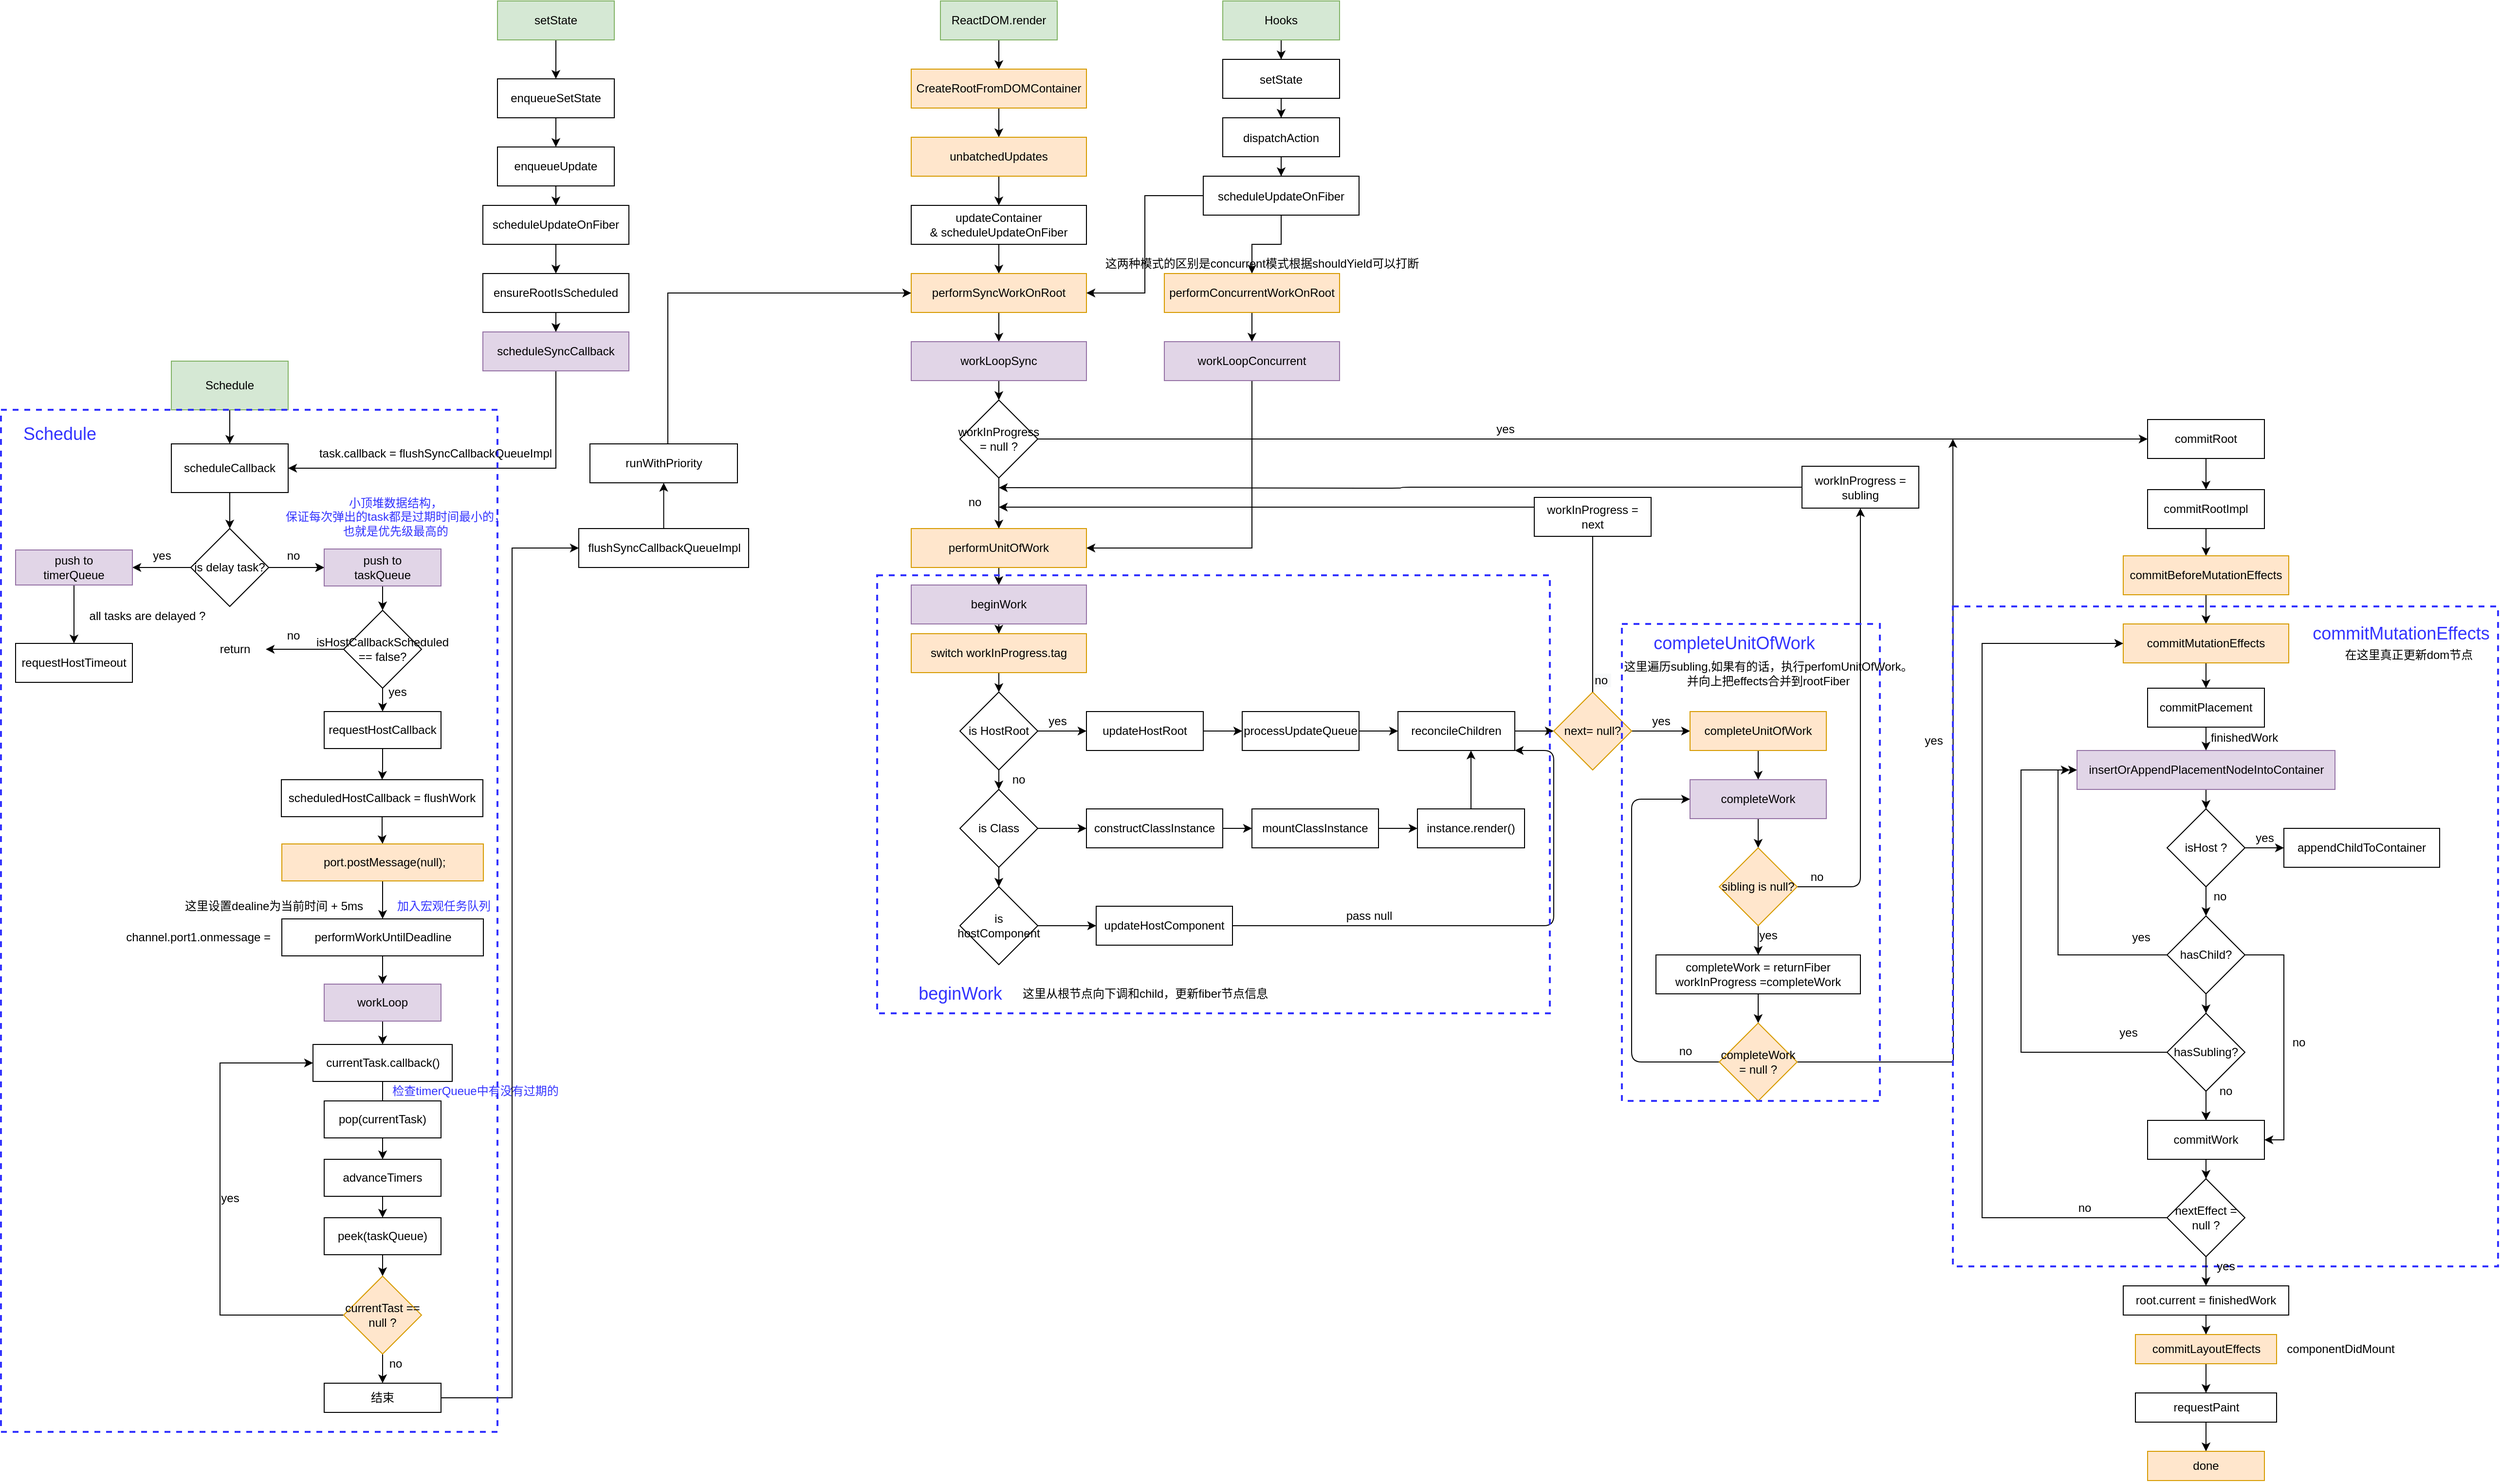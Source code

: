 <mxfile version="14.6.13" type="device"><diagram id="C5RBs43oDa-KdzZeNtuy" name="Page-1"><mxGraphModel dx="2249" dy="862" grid="1" gridSize="10" guides="1" tooltips="1" connect="1" arrows="1" fold="1" page="1" pageScale="1" pageWidth="827" pageHeight="1169" math="0" shadow="0"><root><mxCell id="WIyWlLk6GJQsqaUBKTNV-0"/><mxCell id="WIyWlLk6GJQsqaUBKTNV-1" parent="WIyWlLk6GJQsqaUBKTNV-0"/><mxCell id="-O8YeCu7LyFknDuXm0iZ-12" style="edgeStyle=orthogonalEdgeStyle;rounded=0;orthogonalLoop=1;jettySize=auto;html=1;entryX=0.5;entryY=0;entryDx=0;entryDy=0;" edge="1" parent="WIyWlLk6GJQsqaUBKTNV-1" source="WIyWlLk6GJQsqaUBKTNV-3" target="Iv-orI7WMRT89RlhJ7QJ-4"><mxGeometry relative="1" as="geometry"/></mxCell><mxCell id="WIyWlLk6GJQsqaUBKTNV-3" value="ReactDOM.render" style="whiteSpace=wrap;html=1;fontSize=12;glass=0;strokeWidth=1;shadow=0;fillColor=#d5e8d4;strokeColor=#82b366;" parent="WIyWlLk6GJQsqaUBKTNV-1" vertex="1"><mxGeometry x="160" y="80" width="120" height="40" as="geometry"/></mxCell><mxCell id="Iv-orI7WMRT89RlhJ7QJ-10" value="" style="edgeStyle=orthogonalEdgeStyle;orthogonalLoop=1;jettySize=auto;html=1;" parent="WIyWlLk6GJQsqaUBKTNV-1" source="Iv-orI7WMRT89RlhJ7QJ-4" target="Iv-orI7WMRT89RlhJ7QJ-9" edge="1"><mxGeometry relative="1" as="geometry"/></mxCell><mxCell id="Iv-orI7WMRT89RlhJ7QJ-4" value="CreateRootFromDOMContainer" style="whiteSpace=wrap;html=1;fillColor=#ffe6cc;strokeColor=#d79b00;" parent="WIyWlLk6GJQsqaUBKTNV-1" vertex="1"><mxGeometry x="130" y="150" width="180" height="40" as="geometry"/></mxCell><mxCell id="Iv-orI7WMRT89RlhJ7QJ-12" value="" style="edgeStyle=orthogonalEdgeStyle;orthogonalLoop=1;jettySize=auto;html=1;" parent="WIyWlLk6GJQsqaUBKTNV-1" source="Iv-orI7WMRT89RlhJ7QJ-9" target="Iv-orI7WMRT89RlhJ7QJ-11" edge="1"><mxGeometry relative="1" as="geometry"/></mxCell><mxCell id="Iv-orI7WMRT89RlhJ7QJ-9" value="unbatchedUpdates" style="whiteSpace=wrap;html=1;fillColor=#ffe6cc;strokeColor=#d79b00;" parent="WIyWlLk6GJQsqaUBKTNV-1" vertex="1"><mxGeometry x="130" y="220" width="180" height="40" as="geometry"/></mxCell><mxCell id="Iv-orI7WMRT89RlhJ7QJ-15" value="" style="edgeStyle=orthogonalEdgeStyle;orthogonalLoop=1;jettySize=auto;html=1;" parent="WIyWlLk6GJQsqaUBKTNV-1" source="Iv-orI7WMRT89RlhJ7QJ-11" target="Iv-orI7WMRT89RlhJ7QJ-14" edge="1"><mxGeometry relative="1" as="geometry"/></mxCell><mxCell id="Iv-orI7WMRT89RlhJ7QJ-11" value="updateContainer &amp;amp;&amp;nbsp;scheduleUpdateOnFiber" style="whiteSpace=wrap;html=1;" parent="WIyWlLk6GJQsqaUBKTNV-1" vertex="1"><mxGeometry x="130" y="290" width="180" height="40" as="geometry"/></mxCell><mxCell id="Iv-orI7WMRT89RlhJ7QJ-17" value="" style="edgeStyle=orthogonalEdgeStyle;orthogonalLoop=1;jettySize=auto;html=1;" parent="WIyWlLk6GJQsqaUBKTNV-1" source="Iv-orI7WMRT89RlhJ7QJ-14" target="Iv-orI7WMRT89RlhJ7QJ-16" edge="1"><mxGeometry relative="1" as="geometry"/></mxCell><mxCell id="Iv-orI7WMRT89RlhJ7QJ-14" value="performSyncWorkOnRoot" style="whiteSpace=wrap;html=1;fillColor=#ffe6cc;strokeColor=#d79b00;" parent="WIyWlLk6GJQsqaUBKTNV-1" vertex="1"><mxGeometry x="130" y="360" width="180" height="40" as="geometry"/></mxCell><mxCell id="Iv-orI7WMRT89RlhJ7QJ-19" value="" style="edgeStyle=orthogonalEdgeStyle;orthogonalLoop=1;jettySize=auto;html=1;entryX=0.5;entryY=0;entryDx=0;entryDy=0;" parent="WIyWlLk6GJQsqaUBKTNV-1" source="Iv-orI7WMRT89RlhJ7QJ-16" target="Iv-orI7WMRT89RlhJ7QJ-71" edge="1"><mxGeometry relative="1" as="geometry"><mxPoint x="220" y="610" as="targetPoint"/></mxGeometry></mxCell><mxCell id="Iv-orI7WMRT89RlhJ7QJ-16" value="workLoopSync" style="whiteSpace=wrap;html=1;fillColor=#e1d5e7;strokeColor=#9673a6;" parent="WIyWlLk6GJQsqaUBKTNV-1" vertex="1"><mxGeometry x="130" y="430" width="180" height="40" as="geometry"/></mxCell><mxCell id="Iv-orI7WMRT89RlhJ7QJ-21" value="" style="edgeStyle=orthogonalEdgeStyle;orthogonalLoop=1;jettySize=auto;html=1;" parent="WIyWlLk6GJQsqaUBKTNV-1" source="Iv-orI7WMRT89RlhJ7QJ-18" target="Iv-orI7WMRT89RlhJ7QJ-20" edge="1"><mxGeometry relative="1" as="geometry"/></mxCell><mxCell id="Iv-orI7WMRT89RlhJ7QJ-18" value="performUnitOfWork" style="whiteSpace=wrap;html=1;fillColor=#ffe6cc;strokeColor=#d79b00;" parent="WIyWlLk6GJQsqaUBKTNV-1" vertex="1"><mxGeometry x="130" y="622" width="180" height="40" as="geometry"/></mxCell><mxCell id="Iv-orI7WMRT89RlhJ7QJ-23" value="" style="edgeStyle=orthogonalEdgeStyle;orthogonalLoop=1;jettySize=auto;html=1;" parent="WIyWlLk6GJQsqaUBKTNV-1" source="Iv-orI7WMRT89RlhJ7QJ-20" target="Iv-orI7WMRT89RlhJ7QJ-22" edge="1"><mxGeometry relative="1" as="geometry"/></mxCell><mxCell id="Iv-orI7WMRT89RlhJ7QJ-20" value="beginWork" style="whiteSpace=wrap;html=1;fillColor=#e1d5e7;strokeColor=#9673a6;" parent="WIyWlLk6GJQsqaUBKTNV-1" vertex="1"><mxGeometry x="130" y="680" width="180" height="40" as="geometry"/></mxCell><mxCell id="Iv-orI7WMRT89RlhJ7QJ-25" value="" style="edgeStyle=orthogonalEdgeStyle;orthogonalLoop=1;jettySize=auto;html=1;" parent="WIyWlLk6GJQsqaUBKTNV-1" source="Iv-orI7WMRT89RlhJ7QJ-22" target="Iv-orI7WMRT89RlhJ7QJ-24" edge="1"><mxGeometry relative="1" as="geometry"/></mxCell><mxCell id="Iv-orI7WMRT89RlhJ7QJ-22" value="switch workInProgress.tag" style="whiteSpace=wrap;html=1;fillColor=#ffe6cc;strokeColor=#d79b00;" parent="WIyWlLk6GJQsqaUBKTNV-1" vertex="1"><mxGeometry x="130" y="730" width="180" height="40" as="geometry"/></mxCell><mxCell id="Iv-orI7WMRT89RlhJ7QJ-27" value="" style="edgeStyle=orthogonalEdgeStyle;orthogonalLoop=1;jettySize=auto;html=1;" parent="WIyWlLk6GJQsqaUBKTNV-1" source="Iv-orI7WMRT89RlhJ7QJ-24" target="Iv-orI7WMRT89RlhJ7QJ-26" edge="1"><mxGeometry relative="1" as="geometry"/></mxCell><mxCell id="Iv-orI7WMRT89RlhJ7QJ-29" value="" style="edgeStyle=orthogonalEdgeStyle;orthogonalLoop=1;jettySize=auto;html=1;" parent="WIyWlLk6GJQsqaUBKTNV-1" source="Iv-orI7WMRT89RlhJ7QJ-24" target="Iv-orI7WMRT89RlhJ7QJ-28" edge="1"><mxGeometry relative="1" as="geometry"/></mxCell><mxCell id="Iv-orI7WMRT89RlhJ7QJ-24" value="is HostRoot" style="rhombus;whiteSpace=wrap;html=1;" parent="WIyWlLk6GJQsqaUBKTNV-1" vertex="1"><mxGeometry x="180" y="790" width="80" height="80" as="geometry"/></mxCell><mxCell id="Iv-orI7WMRT89RlhJ7QJ-35" value="" style="edgeStyle=orthogonalEdgeStyle;orthogonalLoop=1;jettySize=auto;html=1;" parent="WIyWlLk6GJQsqaUBKTNV-1" source="Iv-orI7WMRT89RlhJ7QJ-26" target="Iv-orI7WMRT89RlhJ7QJ-34" edge="1"><mxGeometry relative="1" as="geometry"/></mxCell><mxCell id="Iv-orI7WMRT89RlhJ7QJ-26" value="updateHostRoot" style="whiteSpace=wrap;html=1;" parent="WIyWlLk6GJQsqaUBKTNV-1" vertex="1"><mxGeometry x="310" y="810" width="120" height="40" as="geometry"/></mxCell><mxCell id="Iv-orI7WMRT89RlhJ7QJ-31" value="" style="edgeStyle=orthogonalEdgeStyle;orthogonalLoop=1;jettySize=auto;html=1;" parent="WIyWlLk6GJQsqaUBKTNV-1" source="Iv-orI7WMRT89RlhJ7QJ-28" target="Iv-orI7WMRT89RlhJ7QJ-30" edge="1"><mxGeometry relative="1" as="geometry"/></mxCell><mxCell id="Iv-orI7WMRT89RlhJ7QJ-47" value="" style="edgeStyle=orthogonalEdgeStyle;orthogonalLoop=1;jettySize=auto;html=1;" parent="WIyWlLk6GJQsqaUBKTNV-1" source="Iv-orI7WMRT89RlhJ7QJ-28" target="Iv-orI7WMRT89RlhJ7QJ-46" edge="1"><mxGeometry relative="1" as="geometry"/></mxCell><mxCell id="Iv-orI7WMRT89RlhJ7QJ-28" value="is Class" style="rhombus;whiteSpace=wrap;html=1;" parent="WIyWlLk6GJQsqaUBKTNV-1" vertex="1"><mxGeometry x="180" y="890" width="80" height="80" as="geometry"/></mxCell><mxCell id="Iv-orI7WMRT89RlhJ7QJ-57" value="" style="edgeStyle=orthogonalEdgeStyle;orthogonalLoop=1;jettySize=auto;html=1;" parent="WIyWlLk6GJQsqaUBKTNV-1" source="Iv-orI7WMRT89RlhJ7QJ-30" target="Iv-orI7WMRT89RlhJ7QJ-56" edge="1"><mxGeometry relative="1" as="geometry"/></mxCell><mxCell id="Iv-orI7WMRT89RlhJ7QJ-30" value="is hostComponent" style="rhombus;whiteSpace=wrap;html=1;" parent="WIyWlLk6GJQsqaUBKTNV-1" vertex="1"><mxGeometry x="180" y="990" width="80" height="80" as="geometry"/></mxCell><mxCell id="Iv-orI7WMRT89RlhJ7QJ-32" value="yes" style="text;html=1;align=center;verticalAlign=middle;resizable=0;points=[];autosize=1;strokeColor=none;" parent="WIyWlLk6GJQsqaUBKTNV-1" vertex="1"><mxGeometry x="265" y="810" width="30" height="20" as="geometry"/></mxCell><mxCell id="Iv-orI7WMRT89RlhJ7QJ-33" value="no" style="text;html=1;align=center;verticalAlign=middle;resizable=0;points=[];autosize=1;strokeColor=none;" parent="WIyWlLk6GJQsqaUBKTNV-1" vertex="1"><mxGeometry x="225" y="870" width="30" height="20" as="geometry"/></mxCell><mxCell id="Iv-orI7WMRT89RlhJ7QJ-37" value="" style="edgeStyle=orthogonalEdgeStyle;orthogonalLoop=1;jettySize=auto;html=1;" parent="WIyWlLk6GJQsqaUBKTNV-1" source="Iv-orI7WMRT89RlhJ7QJ-34" target="Iv-orI7WMRT89RlhJ7QJ-36" edge="1"><mxGeometry relative="1" as="geometry"/></mxCell><mxCell id="Iv-orI7WMRT89RlhJ7QJ-34" value="processUpdateQueue" style="whiteSpace=wrap;html=1;" parent="WIyWlLk6GJQsqaUBKTNV-1" vertex="1"><mxGeometry x="470" y="810" width="120" height="40" as="geometry"/></mxCell><mxCell id="Iv-orI7WMRT89RlhJ7QJ-39" value="" style="edgeStyle=orthogonalEdgeStyle;orthogonalLoop=1;jettySize=auto;html=1;" parent="WIyWlLk6GJQsqaUBKTNV-1" source="Iv-orI7WMRT89RlhJ7QJ-36" target="Iv-orI7WMRT89RlhJ7QJ-38" edge="1"><mxGeometry relative="1" as="geometry"/></mxCell><mxCell id="Iv-orI7WMRT89RlhJ7QJ-36" value="reconcileChildren" style="whiteSpace=wrap;html=1;" parent="WIyWlLk6GJQsqaUBKTNV-1" vertex="1"><mxGeometry x="630" y="810" width="120" height="40" as="geometry"/></mxCell><mxCell id="Iv-orI7WMRT89RlhJ7QJ-62" value="" style="edgeStyle=orthogonalEdgeStyle;orthogonalLoop=1;jettySize=auto;html=1;" parent="WIyWlLk6GJQsqaUBKTNV-1" source="Iv-orI7WMRT89RlhJ7QJ-38" target="Iv-orI7WMRT89RlhJ7QJ-61" edge="1"><mxGeometry relative="1" as="geometry"/></mxCell><mxCell id="Iv-orI7WMRT89RlhJ7QJ-38" value="next= null?" style="rhombus;whiteSpace=wrap;html=1;fillColor=#ffe6cc;strokeColor=#d79b00;" parent="WIyWlLk6GJQsqaUBKTNV-1" vertex="1"><mxGeometry x="790" y="790" width="80" height="80" as="geometry"/></mxCell><mxCell id="Iv-orI7WMRT89RlhJ7QJ-44" value="" style="endArrow=classic;html=1;exitX=0.5;exitY=0;exitDx=0;exitDy=0;entryX=0.5;entryY=1;entryDx=0;entryDy=0;" parent="WIyWlLk6GJQsqaUBKTNV-1" source="Iv-orI7WMRT89RlhJ7QJ-38" target="Iv-orI7WMRT89RlhJ7QJ-75" edge="1"><mxGeometry width="50" height="50" relative="1" as="geometry"><mxPoint x="840" y="790" as="sourcePoint"/><mxPoint x="340" y="540" as="targetPoint"/><Array as="points"><mxPoint x="830" y="610"/></Array></mxGeometry></mxCell><mxCell id="Iv-orI7WMRT89RlhJ7QJ-60" value="&lt;span style=&quot;font-size: 12px ; background-color: rgb(248 , 249 , 250)&quot;&gt;no&amp;nbsp;&lt;/span&gt;" style="edgeLabel;html=1;align=center;verticalAlign=middle;resizable=0;points=[];" parent="Iv-orI7WMRT89RlhJ7QJ-44" vertex="1" connectable="0"><mxGeometry x="-0.831" y="-5" relative="1" as="geometry"><mxPoint x="5" y="5" as="offset"/></mxGeometry></mxCell><mxCell id="Iv-orI7WMRT89RlhJ7QJ-51" value="" style="edgeStyle=orthogonalEdgeStyle;orthogonalLoop=1;jettySize=auto;html=1;" parent="WIyWlLk6GJQsqaUBKTNV-1" source="Iv-orI7WMRT89RlhJ7QJ-46" target="Iv-orI7WMRT89RlhJ7QJ-50" edge="1"><mxGeometry relative="1" as="geometry"/></mxCell><mxCell id="Iv-orI7WMRT89RlhJ7QJ-46" value="constructClassInstance" style="whiteSpace=wrap;html=1;" parent="WIyWlLk6GJQsqaUBKTNV-1" vertex="1"><mxGeometry x="310" y="910" width="140" height="40" as="geometry"/></mxCell><mxCell id="Iv-orI7WMRT89RlhJ7QJ-53" value="" style="edgeStyle=orthogonalEdgeStyle;orthogonalLoop=1;jettySize=auto;html=1;" parent="WIyWlLk6GJQsqaUBKTNV-1" source="Iv-orI7WMRT89RlhJ7QJ-50" target="Iv-orI7WMRT89RlhJ7QJ-52" edge="1"><mxGeometry relative="1" as="geometry"/></mxCell><mxCell id="Iv-orI7WMRT89RlhJ7QJ-50" value="mountClassInstance" style="whiteSpace=wrap;html=1;" parent="WIyWlLk6GJQsqaUBKTNV-1" vertex="1"><mxGeometry x="480" y="910" width="130" height="40" as="geometry"/></mxCell><mxCell id="Iv-orI7WMRT89RlhJ7QJ-55" style="edgeStyle=orthogonalEdgeStyle;orthogonalLoop=1;jettySize=auto;html=1;entryX=0.625;entryY=1;entryDx=0;entryDy=0;entryPerimeter=0;" parent="WIyWlLk6GJQsqaUBKTNV-1" source="Iv-orI7WMRT89RlhJ7QJ-52" target="Iv-orI7WMRT89RlhJ7QJ-36" edge="1"><mxGeometry relative="1" as="geometry"/></mxCell><mxCell id="Iv-orI7WMRT89RlhJ7QJ-52" value="instance.render()" style="whiteSpace=wrap;html=1;" parent="WIyWlLk6GJQsqaUBKTNV-1" vertex="1"><mxGeometry x="650" y="910" width="110" height="40" as="geometry"/></mxCell><mxCell id="Iv-orI7WMRT89RlhJ7QJ-58" style="edgeStyle=orthogonalEdgeStyle;orthogonalLoop=1;jettySize=auto;html=1;" parent="WIyWlLk6GJQsqaUBKTNV-1" source="Iv-orI7WMRT89RlhJ7QJ-56" edge="1"><mxGeometry relative="1" as="geometry"><mxPoint x="750" y="850" as="targetPoint"/><Array as="points"><mxPoint x="790" y="1030"/><mxPoint x="790" y="850"/></Array></mxGeometry></mxCell><mxCell id="Iv-orI7WMRT89RlhJ7QJ-56" value="updateHostComponent" style="whiteSpace=wrap;html=1;" parent="WIyWlLk6GJQsqaUBKTNV-1" vertex="1"><mxGeometry x="320" y="1010" width="140" height="40" as="geometry"/></mxCell><mxCell id="Iv-orI7WMRT89RlhJ7QJ-59" value="pass null" style="text;html=1;align=center;verticalAlign=middle;resizable=0;points=[];autosize=1;strokeColor=none;" parent="WIyWlLk6GJQsqaUBKTNV-1" vertex="1"><mxGeometry x="570" y="1010" width="60" height="20" as="geometry"/></mxCell><mxCell id="Iv-orI7WMRT89RlhJ7QJ-65" value="" style="edgeStyle=orthogonalEdgeStyle;orthogonalLoop=1;jettySize=auto;html=1;" parent="WIyWlLk6GJQsqaUBKTNV-1" source="Iv-orI7WMRT89RlhJ7QJ-61" target="Iv-orI7WMRT89RlhJ7QJ-64" edge="1"><mxGeometry relative="1" as="geometry"/></mxCell><mxCell id="Iv-orI7WMRT89RlhJ7QJ-61" value="completeUnitOfWork" style="whiteSpace=wrap;html=1;fillColor=#ffe6cc;strokeColor=#d79b00;" parent="WIyWlLk6GJQsqaUBKTNV-1" vertex="1"><mxGeometry x="930" y="810" width="140" height="40" as="geometry"/></mxCell><mxCell id="Iv-orI7WMRT89RlhJ7QJ-63" value="yes" style="text;html=1;align=center;verticalAlign=middle;resizable=0;points=[];autosize=1;strokeColor=none;" parent="WIyWlLk6GJQsqaUBKTNV-1" vertex="1"><mxGeometry x="885" y="810" width="30" height="20" as="geometry"/></mxCell><mxCell id="Iv-orI7WMRT89RlhJ7QJ-67" value="" style="edgeStyle=orthogonalEdgeStyle;orthogonalLoop=1;jettySize=auto;html=1;" parent="WIyWlLk6GJQsqaUBKTNV-1" source="Iv-orI7WMRT89RlhJ7QJ-64" target="Iv-orI7WMRT89RlhJ7QJ-66" edge="1"><mxGeometry relative="1" as="geometry"/></mxCell><mxCell id="Iv-orI7WMRT89RlhJ7QJ-64" value="completeWork" style="whiteSpace=wrap;html=1;fillColor=#e1d5e7;strokeColor=#9673a6;" parent="WIyWlLk6GJQsqaUBKTNV-1" vertex="1"><mxGeometry x="930" y="880" width="140" height="40" as="geometry"/></mxCell><mxCell id="Iv-orI7WMRT89RlhJ7QJ-69" value="" style="edgeStyle=orthogonalEdgeStyle;orthogonalLoop=1;jettySize=auto;html=1;" parent="WIyWlLk6GJQsqaUBKTNV-1" source="Iv-orI7WMRT89RlhJ7QJ-66" target="Iv-orI7WMRT89RlhJ7QJ-68" edge="1"><mxGeometry relative="1" as="geometry"><mxPoint x="1100" y="990" as="targetPoint"/></mxGeometry></mxCell><mxCell id="Iv-orI7WMRT89RlhJ7QJ-78" value="" style="edgeStyle=orthogonalEdgeStyle;orthogonalLoop=1;jettySize=auto;html=1;" parent="WIyWlLk6GJQsqaUBKTNV-1" source="Iv-orI7WMRT89RlhJ7QJ-66" target="Iv-orI7WMRT89RlhJ7QJ-77" edge="1"><mxGeometry relative="1" as="geometry"/></mxCell><mxCell id="Iv-orI7WMRT89RlhJ7QJ-66" value="sibling is null?" style="rhombus;whiteSpace=wrap;html=1;fillColor=#ffe6cc;strokeColor=#d79b00;" parent="WIyWlLk6GJQsqaUBKTNV-1" vertex="1"><mxGeometry x="960" y="950" width="80" height="80" as="geometry"/></mxCell><mxCell id="Iv-orI7WMRT89RlhJ7QJ-96" style="edgeStyle=orthogonalEdgeStyle;orthogonalLoop=1;jettySize=auto;html=1;" parent="WIyWlLk6GJQsqaUBKTNV-1" source="Iv-orI7WMRT89RlhJ7QJ-68" edge="1"><mxGeometry relative="1" as="geometry"><mxPoint x="220" y="580" as="targetPoint"/></mxGeometry></mxCell><mxCell id="Iv-orI7WMRT89RlhJ7QJ-68" value="&lt;span&gt;workInProgress = subling&lt;/span&gt;" style="whiteSpace=wrap;html=1;" parent="WIyWlLk6GJQsqaUBKTNV-1" vertex="1"><mxGeometry x="1045" y="558" width="120" height="43" as="geometry"/></mxCell><mxCell id="Iv-orI7WMRT89RlhJ7QJ-70" value="no" style="text;html=1;align=center;verticalAlign=middle;resizable=0;points=[];autosize=1;strokeColor=none;" parent="WIyWlLk6GJQsqaUBKTNV-1" vertex="1"><mxGeometry x="1045" y="970" width="30" height="20" as="geometry"/></mxCell><mxCell id="Iv-orI7WMRT89RlhJ7QJ-72" style="edgeStyle=orthogonalEdgeStyle;orthogonalLoop=1;jettySize=auto;html=1;entryX=0.5;entryY=0;entryDx=0;entryDy=0;" parent="WIyWlLk6GJQsqaUBKTNV-1" source="Iv-orI7WMRT89RlhJ7QJ-71" target="Iv-orI7WMRT89RlhJ7QJ-18" edge="1"><mxGeometry relative="1" as="geometry"/></mxCell><mxCell id="Iv-orI7WMRT89RlhJ7QJ-89" style="edgeStyle=orthogonalEdgeStyle;orthogonalLoop=1;jettySize=auto;html=1;entryX=0;entryY=0.5;entryDx=0;entryDy=0;" parent="WIyWlLk6GJQsqaUBKTNV-1" source="Iv-orI7WMRT89RlhJ7QJ-71" target="Iv-orI7WMRT89RlhJ7QJ-88" edge="1"><mxGeometry relative="1" as="geometry"/></mxCell><mxCell id="Iv-orI7WMRT89RlhJ7QJ-71" value="workInProgress = null ?" style="rhombus;whiteSpace=wrap;html=1;" parent="WIyWlLk6GJQsqaUBKTNV-1" vertex="1"><mxGeometry x="180" y="490" width="80" height="80" as="geometry"/></mxCell><mxCell id="Iv-orI7WMRT89RlhJ7QJ-73" value="no" style="text;html=1;align=center;verticalAlign=middle;resizable=0;points=[];autosize=1;strokeColor=none;" parent="WIyWlLk6GJQsqaUBKTNV-1" vertex="1"><mxGeometry x="180" y="585" width="30" height="20" as="geometry"/></mxCell><mxCell id="Iv-orI7WMRT89RlhJ7QJ-95" style="edgeStyle=orthogonalEdgeStyle;orthogonalLoop=1;jettySize=auto;html=1;" parent="WIyWlLk6GJQsqaUBKTNV-1" source="Iv-orI7WMRT89RlhJ7QJ-75" edge="1"><mxGeometry relative="1" as="geometry"><mxPoint x="220" y="600" as="targetPoint"/><Array as="points"><mxPoint x="220" y="600"/></Array></mxGeometry></mxCell><mxCell id="Iv-orI7WMRT89RlhJ7QJ-75" value="&lt;span&gt;workInProgress = next&lt;/span&gt;" style="whiteSpace=wrap;html=1;" parent="WIyWlLk6GJQsqaUBKTNV-1" vertex="1"><mxGeometry x="770" y="590" width="120" height="40" as="geometry"/></mxCell><mxCell id="Iv-orI7WMRT89RlhJ7QJ-84" style="edgeStyle=orthogonalEdgeStyle;orthogonalLoop=1;jettySize=auto;html=1;entryX=0.5;entryY=0;entryDx=0;entryDy=0;" parent="WIyWlLk6GJQsqaUBKTNV-1" source="Iv-orI7WMRT89RlhJ7QJ-77" target="Iv-orI7WMRT89RlhJ7QJ-82" edge="1"><mxGeometry relative="1" as="geometry"/></mxCell><mxCell id="Iv-orI7WMRT89RlhJ7QJ-77" value="completeWork = returnFiber&lt;br&gt;workInProgress =completeWork" style="whiteSpace=wrap;html=1;" parent="WIyWlLk6GJQsqaUBKTNV-1" vertex="1"><mxGeometry x="895" y="1060" width="210" height="40" as="geometry"/></mxCell><mxCell id="Iv-orI7WMRT89RlhJ7QJ-79" value="yes" style="text;html=1;align=center;verticalAlign=middle;resizable=0;points=[];autosize=1;strokeColor=none;" parent="WIyWlLk6GJQsqaUBKTNV-1" vertex="1"><mxGeometry x="995" y="1030" width="30" height="20" as="geometry"/></mxCell><mxCell id="Iv-orI7WMRT89RlhJ7QJ-85" style="edgeStyle=orthogonalEdgeStyle;orthogonalLoop=1;jettySize=auto;html=1;entryX=0;entryY=0.5;entryDx=0;entryDy=0;" parent="WIyWlLk6GJQsqaUBKTNV-1" source="Iv-orI7WMRT89RlhJ7QJ-82" target="Iv-orI7WMRT89RlhJ7QJ-64" edge="1"><mxGeometry relative="1" as="geometry"><mxPoint x="870" y="900" as="targetPoint"/><Array as="points"><mxPoint x="870" y="1170"/><mxPoint x="870" y="900"/></Array></mxGeometry></mxCell><mxCell id="Iv-orI7WMRT89RlhJ7QJ-98" style="edgeStyle=orthogonalEdgeStyle;rounded=0;orthogonalLoop=1;jettySize=auto;html=1;" parent="WIyWlLk6GJQsqaUBKTNV-1" source="Iv-orI7WMRT89RlhJ7QJ-82" edge="1"><mxGeometry relative="1" as="geometry"><mxPoint x="1200" y="530" as="targetPoint"/></mxGeometry></mxCell><mxCell id="Iv-orI7WMRT89RlhJ7QJ-82" value="completeWork = null ?" style="rhombus;whiteSpace=wrap;html=1;fillColor=#ffe6cc;strokeColor=#d79b00;" parent="WIyWlLk6GJQsqaUBKTNV-1" vertex="1"><mxGeometry x="960" y="1130" width="80" height="80" as="geometry"/></mxCell><mxCell id="Iv-orI7WMRT89RlhJ7QJ-86" value="no" style="text;html=1;align=center;verticalAlign=middle;resizable=0;points=[];autosize=1;strokeColor=none;" parent="WIyWlLk6GJQsqaUBKTNV-1" vertex="1"><mxGeometry x="910" y="1149" width="30" height="20" as="geometry"/></mxCell><mxCell id="Iv-orI7WMRT89RlhJ7QJ-100" value="" style="edgeStyle=orthogonalEdgeStyle;rounded=0;orthogonalLoop=1;jettySize=auto;html=1;" parent="WIyWlLk6GJQsqaUBKTNV-1" source="Iv-orI7WMRT89RlhJ7QJ-88" target="Iv-orI7WMRT89RlhJ7QJ-99" edge="1"><mxGeometry relative="1" as="geometry"/></mxCell><mxCell id="Iv-orI7WMRT89RlhJ7QJ-88" value="commitRoot" style="whiteSpace=wrap;html=1;" parent="WIyWlLk6GJQsqaUBKTNV-1" vertex="1"><mxGeometry x="1400" y="510" width="120" height="40" as="geometry"/></mxCell><mxCell id="Iv-orI7WMRT89RlhJ7QJ-90" value="yes" style="text;html=1;align=center;verticalAlign=middle;resizable=0;points=[];autosize=1;strokeColor=none;" parent="WIyWlLk6GJQsqaUBKTNV-1" vertex="1"><mxGeometry x="725" y="510" width="30" height="20" as="geometry"/></mxCell><mxCell id="Iv-orI7WMRT89RlhJ7QJ-92" value="yes" style="text;html=1;align=center;verticalAlign=middle;resizable=0;points=[];autosize=1;strokeColor=none;" parent="WIyWlLk6GJQsqaUBKTNV-1" vertex="1"><mxGeometry x="1165" y="830" width="30" height="20" as="geometry"/></mxCell><mxCell id="Iv-orI7WMRT89RlhJ7QJ-102" value="" style="edgeStyle=orthogonalEdgeStyle;rounded=0;orthogonalLoop=1;jettySize=auto;html=1;" parent="WIyWlLk6GJQsqaUBKTNV-1" source="Iv-orI7WMRT89RlhJ7QJ-99" target="Iv-orI7WMRT89RlhJ7QJ-101" edge="1"><mxGeometry relative="1" as="geometry"/></mxCell><mxCell id="Iv-orI7WMRT89RlhJ7QJ-99" value="commitRootImpl" style="whiteSpace=wrap;html=1;" parent="WIyWlLk6GJQsqaUBKTNV-1" vertex="1"><mxGeometry x="1400" y="582" width="120" height="40" as="geometry"/></mxCell><mxCell id="Iv-orI7WMRT89RlhJ7QJ-104" value="" style="edgeStyle=orthogonalEdgeStyle;rounded=0;orthogonalLoop=1;jettySize=auto;html=1;" parent="WIyWlLk6GJQsqaUBKTNV-1" source="Iv-orI7WMRT89RlhJ7QJ-101" target="Iv-orI7WMRT89RlhJ7QJ-103" edge="1"><mxGeometry relative="1" as="geometry"/></mxCell><mxCell id="Iv-orI7WMRT89RlhJ7QJ-101" value="commitBeforeMutationEffects" style="whiteSpace=wrap;html=1;fillColor=#ffe6cc;strokeColor=#d79b00;" parent="WIyWlLk6GJQsqaUBKTNV-1" vertex="1"><mxGeometry x="1375" y="650" width="170" height="40" as="geometry"/></mxCell><mxCell id="Iv-orI7WMRT89RlhJ7QJ-106" value="" style="edgeStyle=orthogonalEdgeStyle;rounded=0;orthogonalLoop=1;jettySize=auto;html=1;entryX=0.5;entryY=0;entryDx=0;entryDy=0;" parent="WIyWlLk6GJQsqaUBKTNV-1" source="Iv-orI7WMRT89RlhJ7QJ-103" target="Iv-orI7WMRT89RlhJ7QJ-126" edge="1"><mxGeometry relative="1" as="geometry"/></mxCell><mxCell id="Iv-orI7WMRT89RlhJ7QJ-103" value="commitMutationEffects" style="whiteSpace=wrap;html=1;fillColor=#ffe6cc;strokeColor=#d79b00;" parent="WIyWlLk6GJQsqaUBKTNV-1" vertex="1"><mxGeometry x="1375" y="720" width="170" height="40" as="geometry"/></mxCell><mxCell id="Iv-orI7WMRT89RlhJ7QJ-109" value="" style="edgeStyle=orthogonalEdgeStyle;rounded=0;orthogonalLoop=1;jettySize=auto;html=1;" parent="WIyWlLk6GJQsqaUBKTNV-1" source="Iv-orI7WMRT89RlhJ7QJ-105" target="Iv-orI7WMRT89RlhJ7QJ-108" edge="1"><mxGeometry relative="1" as="geometry"/></mxCell><mxCell id="Iv-orI7WMRT89RlhJ7QJ-105" value="insertOrAppendPlacementNodeIntoContainer" style="whiteSpace=wrap;html=1;fillColor=#e1d5e7;strokeColor=#9673a6;" parent="WIyWlLk6GJQsqaUBKTNV-1" vertex="1"><mxGeometry x="1327.5" y="850" width="265" height="40" as="geometry"/></mxCell><mxCell id="Iv-orI7WMRT89RlhJ7QJ-107" value="finishedWork" style="text;html=1;align=center;verticalAlign=middle;resizable=0;points=[];autosize=1;strokeColor=none;" parent="WIyWlLk6GJQsqaUBKTNV-1" vertex="1"><mxGeometry x="1459" y="827" width="80" height="20" as="geometry"/></mxCell><mxCell id="Iv-orI7WMRT89RlhJ7QJ-111" value="" style="edgeStyle=orthogonalEdgeStyle;rounded=0;orthogonalLoop=1;jettySize=auto;html=1;" parent="WIyWlLk6GJQsqaUBKTNV-1" source="Iv-orI7WMRT89RlhJ7QJ-108" target="Iv-orI7WMRT89RlhJ7QJ-110" edge="1"><mxGeometry relative="1" as="geometry"/></mxCell><mxCell id="Iv-orI7WMRT89RlhJ7QJ-118" style="edgeStyle=orthogonalEdgeStyle;rounded=0;orthogonalLoop=1;jettySize=auto;html=1;entryX=0.5;entryY=0;entryDx=0;entryDy=0;" parent="WIyWlLk6GJQsqaUBKTNV-1" source="Iv-orI7WMRT89RlhJ7QJ-108" target="Iv-orI7WMRT89RlhJ7QJ-116" edge="1"><mxGeometry relative="1" as="geometry"/></mxCell><mxCell id="Iv-orI7WMRT89RlhJ7QJ-108" value="isHost ?" style="rhombus;whiteSpace=wrap;html=1;" parent="WIyWlLk6GJQsqaUBKTNV-1" vertex="1"><mxGeometry x="1420" y="910" width="80" height="80" as="geometry"/></mxCell><mxCell id="Iv-orI7WMRT89RlhJ7QJ-110" value="appendChildToContainer" style="whiteSpace=wrap;html=1;" parent="WIyWlLk6GJQsqaUBKTNV-1" vertex="1"><mxGeometry x="1540" y="930" width="160" height="40" as="geometry"/></mxCell><mxCell id="Iv-orI7WMRT89RlhJ7QJ-112" value="no" style="text;html=1;align=center;verticalAlign=middle;resizable=0;points=[];autosize=1;strokeColor=none;" parent="WIyWlLk6GJQsqaUBKTNV-1" vertex="1"><mxGeometry x="1459" y="990" width="30" height="20" as="geometry"/></mxCell><mxCell id="Iv-orI7WMRT89RlhJ7QJ-115" value="yes" style="text;html=1;align=center;verticalAlign=middle;resizable=0;points=[];autosize=1;strokeColor=none;" parent="WIyWlLk6GJQsqaUBKTNV-1" vertex="1"><mxGeometry x="1505" y="930" width="30" height="20" as="geometry"/></mxCell><mxCell id="Iv-orI7WMRT89RlhJ7QJ-120" style="edgeStyle=orthogonalEdgeStyle;rounded=0;orthogonalLoop=1;jettySize=auto;html=1;entryX=0;entryY=0.5;entryDx=0;entryDy=0;" parent="WIyWlLk6GJQsqaUBKTNV-1" source="Iv-orI7WMRT89RlhJ7QJ-116" target="Iv-orI7WMRT89RlhJ7QJ-105" edge="1"><mxGeometry relative="1" as="geometry"><Array as="points"><mxPoint x="1308" y="1060"/><mxPoint x="1308" y="870"/></Array></mxGeometry></mxCell><mxCell id="Iv-orI7WMRT89RlhJ7QJ-123" value="" style="edgeStyle=orthogonalEdgeStyle;rounded=0;orthogonalLoop=1;jettySize=auto;html=1;" parent="WIyWlLk6GJQsqaUBKTNV-1" source="Iv-orI7WMRT89RlhJ7QJ-116" target="Iv-orI7WMRT89RlhJ7QJ-122" edge="1"><mxGeometry relative="1" as="geometry"/></mxCell><mxCell id="Iv-orI7WMRT89RlhJ7QJ-131" style="edgeStyle=orthogonalEdgeStyle;rounded=0;orthogonalLoop=1;jettySize=auto;html=1;entryX=0.5;entryY=0;entryDx=0;entryDy=0;" parent="WIyWlLk6GJQsqaUBKTNV-1" source="Iv-orI7WMRT89RlhJ7QJ-116" target="Iv-orI7WMRT89RlhJ7QJ-128" edge="1"><mxGeometry relative="1" as="geometry"/></mxCell><mxCell id="Iv-orI7WMRT89RlhJ7QJ-132" style="edgeStyle=orthogonalEdgeStyle;rounded=0;orthogonalLoop=1;jettySize=auto;html=1;entryX=1;entryY=0.5;entryDx=0;entryDy=0;" parent="WIyWlLk6GJQsqaUBKTNV-1" source="Iv-orI7WMRT89RlhJ7QJ-116" target="Iv-orI7WMRT89RlhJ7QJ-128" edge="1"><mxGeometry relative="1" as="geometry"><Array as="points"><mxPoint x="1540" y="1060"/><mxPoint x="1540" y="1250"/></Array></mxGeometry></mxCell><mxCell id="Iv-orI7WMRT89RlhJ7QJ-116" value="hasChild?" style="rhombus;whiteSpace=wrap;html=1;" parent="WIyWlLk6GJQsqaUBKTNV-1" vertex="1"><mxGeometry x="1420" y="1020" width="80" height="80" as="geometry"/></mxCell><mxCell id="Iv-orI7WMRT89RlhJ7QJ-121" value="yes" style="text;html=1;align=center;verticalAlign=middle;resizable=0;points=[];autosize=1;strokeColor=none;" parent="WIyWlLk6GJQsqaUBKTNV-1" vertex="1"><mxGeometry x="1378" y="1032" width="30" height="20" as="geometry"/></mxCell><mxCell id="Iv-orI7WMRT89RlhJ7QJ-124" style="edgeStyle=orthogonalEdgeStyle;rounded=0;orthogonalLoop=1;jettySize=auto;html=1;" parent="WIyWlLk6GJQsqaUBKTNV-1" source="Iv-orI7WMRT89RlhJ7QJ-122" edge="1"><mxGeometry relative="1" as="geometry"><mxPoint x="1320" y="870" as="targetPoint"/><Array as="points"><mxPoint x="1270" y="1160"/><mxPoint x="1270" y="870"/></Array></mxGeometry></mxCell><mxCell id="Iv-orI7WMRT89RlhJ7QJ-129" value="" style="edgeStyle=orthogonalEdgeStyle;rounded=0;orthogonalLoop=1;jettySize=auto;html=1;" parent="WIyWlLk6GJQsqaUBKTNV-1" source="Iv-orI7WMRT89RlhJ7QJ-122" target="Iv-orI7WMRT89RlhJ7QJ-128" edge="1"><mxGeometry relative="1" as="geometry"/></mxCell><mxCell id="Iv-orI7WMRT89RlhJ7QJ-122" value="hasSubling?" style="rhombus;whiteSpace=wrap;html=1;" parent="WIyWlLk6GJQsqaUBKTNV-1" vertex="1"><mxGeometry x="1420" y="1120" width="80" height="80" as="geometry"/></mxCell><mxCell id="Iv-orI7WMRT89RlhJ7QJ-125" value="yes" style="text;html=1;align=center;verticalAlign=middle;resizable=0;points=[];autosize=1;strokeColor=none;" parent="WIyWlLk6GJQsqaUBKTNV-1" vertex="1"><mxGeometry x="1365" y="1130" width="30" height="20" as="geometry"/></mxCell><mxCell id="Iv-orI7WMRT89RlhJ7QJ-127" style="edgeStyle=orthogonalEdgeStyle;rounded=0;orthogonalLoop=1;jettySize=auto;html=1;entryX=0.5;entryY=0;entryDx=0;entryDy=0;" parent="WIyWlLk6GJQsqaUBKTNV-1" source="Iv-orI7WMRT89RlhJ7QJ-126" target="Iv-orI7WMRT89RlhJ7QJ-105" edge="1"><mxGeometry relative="1" as="geometry"/></mxCell><mxCell id="Iv-orI7WMRT89RlhJ7QJ-126" value="commitPlacement" style="whiteSpace=wrap;html=1;" parent="WIyWlLk6GJQsqaUBKTNV-1" vertex="1"><mxGeometry x="1400" y="786" width="120" height="40" as="geometry"/></mxCell><mxCell id="Iv-orI7WMRT89RlhJ7QJ-141" value="" style="edgeStyle=orthogonalEdgeStyle;rounded=0;orthogonalLoop=1;jettySize=auto;html=1;" parent="WIyWlLk6GJQsqaUBKTNV-1" source="Iv-orI7WMRT89RlhJ7QJ-128" target="Iv-orI7WMRT89RlhJ7QJ-140" edge="1"><mxGeometry relative="1" as="geometry"/></mxCell><mxCell id="Iv-orI7WMRT89RlhJ7QJ-128" value="commitWork" style="whiteSpace=wrap;html=1;" parent="WIyWlLk6GJQsqaUBKTNV-1" vertex="1"><mxGeometry x="1400" y="1230" width="120" height="40" as="geometry"/></mxCell><mxCell id="Iv-orI7WMRT89RlhJ7QJ-130" value="no" style="text;html=1;align=center;verticalAlign=middle;resizable=0;points=[];autosize=1;strokeColor=none;" parent="WIyWlLk6GJQsqaUBKTNV-1" vertex="1"><mxGeometry x="1465" y="1190" width="30" height="20" as="geometry"/></mxCell><mxCell id="Iv-orI7WMRT89RlhJ7QJ-133" value="no" style="text;html=1;align=center;verticalAlign=middle;resizable=0;points=[];autosize=1;strokeColor=none;" parent="WIyWlLk6GJQsqaUBKTNV-1" vertex="1"><mxGeometry x="1540" y="1140" width="30" height="20" as="geometry"/></mxCell><mxCell id="Iv-orI7WMRT89RlhJ7QJ-134" value="&amp;nbsp; &amp;nbsp;" style="whiteSpace=wrap;html=1;fillColor=none;dashed=1;strokeColor=#3333FF;strokeWidth=2;" parent="WIyWlLk6GJQsqaUBKTNV-1" vertex="1"><mxGeometry x="95" y="670" width="691" height="450" as="geometry"/></mxCell><mxCell id="Iv-orI7WMRT89RlhJ7QJ-135" value="&lt;font color=&quot;#3333ff&quot;&gt;&lt;span style=&quot;font-size: 18px&quot;&gt;beginWork&lt;/span&gt;&lt;/font&gt;" style="text;html=1;align=center;verticalAlign=middle;resizable=0;points=[];autosize=1;strokeColor=none;" parent="WIyWlLk6GJQsqaUBKTNV-1" vertex="1"><mxGeometry x="130" y="1090" width="100" height="20" as="geometry"/></mxCell><mxCell id="Iv-orI7WMRT89RlhJ7QJ-136" value="" style="whiteSpace=wrap;html=1;dashed=1;strokeColor=#3333FF;strokeWidth=2;fillColor=none;" parent="WIyWlLk6GJQsqaUBKTNV-1" vertex="1"><mxGeometry x="860" y="720" width="265" height="490" as="geometry"/></mxCell><mxCell id="Iv-orI7WMRT89RlhJ7QJ-137" value="&lt;font style=&quot;font-size: 18px&quot; color=&quot;#3333ff&quot;&gt;completeUnitOfWork&lt;/font&gt;" style="text;html=1;align=center;verticalAlign=middle;resizable=0;points=[];autosize=1;strokeColor=none;" parent="WIyWlLk6GJQsqaUBKTNV-1" vertex="1"><mxGeometry x="885" y="730" width="180" height="20" as="geometry"/></mxCell><mxCell id="Iv-orI7WMRT89RlhJ7QJ-138" value="" style="whiteSpace=wrap;html=1;dashed=1;strokeColor=#3333FF;strokeWidth=2;fillColor=none;" parent="WIyWlLk6GJQsqaUBKTNV-1" vertex="1"><mxGeometry x="1200" y="702" width="560" height="678" as="geometry"/></mxCell><mxCell id="Iv-orI7WMRT89RlhJ7QJ-139" value="&lt;span&gt;&lt;font style=&quot;font-size: 18px&quot; color=&quot;#3333ff&quot;&gt;commitMutationEffects&lt;/font&gt;&lt;/span&gt;" style="text;html=1;align=center;verticalAlign=middle;resizable=0;points=[];autosize=1;strokeColor=none;" parent="WIyWlLk6GJQsqaUBKTNV-1" vertex="1"><mxGeometry x="1560" y="720" width="200" height="20" as="geometry"/></mxCell><mxCell id="Iv-orI7WMRT89RlhJ7QJ-142" style="edgeStyle=orthogonalEdgeStyle;rounded=0;orthogonalLoop=1;jettySize=auto;html=1;entryX=0;entryY=0.5;entryDx=0;entryDy=0;" parent="WIyWlLk6GJQsqaUBKTNV-1" source="Iv-orI7WMRT89RlhJ7QJ-140" target="Iv-orI7WMRT89RlhJ7QJ-103" edge="1"><mxGeometry relative="1" as="geometry"><mxPoint x="1220" y="740" as="targetPoint"/><Array as="points"><mxPoint x="1230" y="1330"/><mxPoint x="1230" y="740"/></Array></mxGeometry></mxCell><mxCell id="Iv-orI7WMRT89RlhJ7QJ-146" value="" style="edgeStyle=orthogonalEdgeStyle;rounded=0;orthogonalLoop=1;jettySize=auto;html=1;" parent="WIyWlLk6GJQsqaUBKTNV-1" source="Iv-orI7WMRT89RlhJ7QJ-140" target="Iv-orI7WMRT89RlhJ7QJ-145" edge="1"><mxGeometry relative="1" as="geometry"/></mxCell><mxCell id="Iv-orI7WMRT89RlhJ7QJ-140" value="nextEffect = null ?" style="rhombus;whiteSpace=wrap;html=1;" parent="WIyWlLk6GJQsqaUBKTNV-1" vertex="1"><mxGeometry x="1420" y="1290" width="80" height="80" as="geometry"/></mxCell><mxCell id="Iv-orI7WMRT89RlhJ7QJ-144" value="no" style="text;html=1;align=center;verticalAlign=middle;resizable=0;points=[];autosize=1;strokeColor=none;" parent="WIyWlLk6GJQsqaUBKTNV-1" vertex="1"><mxGeometry x="1320" y="1310" width="30" height="20" as="geometry"/></mxCell><mxCell id="Iv-orI7WMRT89RlhJ7QJ-149" value="" style="edgeStyle=orthogonalEdgeStyle;rounded=0;orthogonalLoop=1;jettySize=auto;html=1;" parent="WIyWlLk6GJQsqaUBKTNV-1" source="Iv-orI7WMRT89RlhJ7QJ-145" target="Iv-orI7WMRT89RlhJ7QJ-148" edge="1"><mxGeometry relative="1" as="geometry"/></mxCell><mxCell id="Iv-orI7WMRT89RlhJ7QJ-145" value="root.current = finishedWork" style="whiteSpace=wrap;html=1;" parent="WIyWlLk6GJQsqaUBKTNV-1" vertex="1"><mxGeometry x="1375" y="1400" width="170" height="30" as="geometry"/></mxCell><mxCell id="Iv-orI7WMRT89RlhJ7QJ-147" value="yes" style="text;html=1;align=center;verticalAlign=middle;resizable=0;points=[];autosize=1;strokeColor=none;" parent="WIyWlLk6GJQsqaUBKTNV-1" vertex="1"><mxGeometry x="1465" y="1370" width="30" height="20" as="geometry"/></mxCell><mxCell id="Iv-orI7WMRT89RlhJ7QJ-152" value="" style="edgeStyle=orthogonalEdgeStyle;rounded=0;orthogonalLoop=1;jettySize=auto;html=1;" parent="WIyWlLk6GJQsqaUBKTNV-1" source="Iv-orI7WMRT89RlhJ7QJ-148" target="Iv-orI7WMRT89RlhJ7QJ-151" edge="1"><mxGeometry relative="1" as="geometry"/></mxCell><mxCell id="Iv-orI7WMRT89RlhJ7QJ-148" value="commitLayoutEffects" style="whiteSpace=wrap;html=1;fillColor=#ffe6cc;strokeColor=#d79b00;" parent="WIyWlLk6GJQsqaUBKTNV-1" vertex="1"><mxGeometry x="1387.5" y="1450" width="145" height="30" as="geometry"/></mxCell><mxCell id="Iv-orI7WMRT89RlhJ7QJ-150" value="componentDidMount" style="text;html=1;align=center;verticalAlign=middle;resizable=0;points=[];autosize=1;strokeColor=none;" parent="WIyWlLk6GJQsqaUBKTNV-1" vertex="1"><mxGeometry x="1532.5" y="1455" width="130" height="20" as="geometry"/></mxCell><mxCell id="Iv-orI7WMRT89RlhJ7QJ-154" value="" style="edgeStyle=orthogonalEdgeStyle;rounded=0;orthogonalLoop=1;jettySize=auto;html=1;" parent="WIyWlLk6GJQsqaUBKTNV-1" source="Iv-orI7WMRT89RlhJ7QJ-151" target="Iv-orI7WMRT89RlhJ7QJ-153" edge="1"><mxGeometry relative="1" as="geometry"/></mxCell><mxCell id="Iv-orI7WMRT89RlhJ7QJ-151" value="requestPaint" style="whiteSpace=wrap;html=1;" parent="WIyWlLk6GJQsqaUBKTNV-1" vertex="1"><mxGeometry x="1387.5" y="1510" width="145" height="30" as="geometry"/></mxCell><mxCell id="Iv-orI7WMRT89RlhJ7QJ-153" value="done" style="whiteSpace=wrap;html=1;fillColor=#ffe6cc;strokeColor=#d79b00;" parent="WIyWlLk6GJQsqaUBKTNV-1" vertex="1"><mxGeometry x="1400" y="1570" width="120" height="30" as="geometry"/></mxCell><mxCell id="Idv8nKvTsYGJidD-4Gzr-77" style="edgeStyle=orthogonalEdgeStyle;rounded=0;orthogonalLoop=1;jettySize=auto;html=1;entryX=0.5;entryY=0;entryDx=0;entryDy=0;" parent="WIyWlLk6GJQsqaUBKTNV-1" source="Iv-orI7WMRT89RlhJ7QJ-155" target="Iv-orI7WMRT89RlhJ7QJ-156" edge="1"><mxGeometry relative="1" as="geometry"/></mxCell><mxCell id="Iv-orI7WMRT89RlhJ7QJ-155" value="setState" style="rounded=0;whiteSpace=wrap;html=1;strokeWidth=1;fillColor=#d5e8d4;strokeColor=#82b366;" parent="WIyWlLk6GJQsqaUBKTNV-1" vertex="1"><mxGeometry x="-295" y="80" width="120" height="40" as="geometry"/></mxCell><mxCell id="Iv-orI7WMRT89RlhJ7QJ-159" value="" style="edgeStyle=orthogonalEdgeStyle;rounded=0;orthogonalLoop=1;jettySize=auto;html=1;" parent="WIyWlLk6GJQsqaUBKTNV-1" source="Iv-orI7WMRT89RlhJ7QJ-156" target="Iv-orI7WMRT89RlhJ7QJ-158" edge="1"><mxGeometry relative="1" as="geometry"/></mxCell><mxCell id="Iv-orI7WMRT89RlhJ7QJ-156" value="enqueueSetState" style="rounded=0;whiteSpace=wrap;html=1;strokeWidth=1;fillColor=none;" parent="WIyWlLk6GJQsqaUBKTNV-1" vertex="1"><mxGeometry x="-295" y="160" width="120" height="40" as="geometry"/></mxCell><mxCell id="Iv-orI7WMRT89RlhJ7QJ-161" value="" style="edgeStyle=orthogonalEdgeStyle;rounded=0;orthogonalLoop=1;jettySize=auto;html=1;" parent="WIyWlLk6GJQsqaUBKTNV-1" source="Iv-orI7WMRT89RlhJ7QJ-158" target="Iv-orI7WMRT89RlhJ7QJ-160" edge="1"><mxGeometry relative="1" as="geometry"/></mxCell><mxCell id="Iv-orI7WMRT89RlhJ7QJ-158" value="enqueueUpdate" style="rounded=0;whiteSpace=wrap;html=1;strokeWidth=1;fillColor=none;" parent="WIyWlLk6GJQsqaUBKTNV-1" vertex="1"><mxGeometry x="-295" y="230" width="120" height="40" as="geometry"/></mxCell><mxCell id="Idv8nKvTsYGJidD-4Gzr-71" value="" style="edgeStyle=orthogonalEdgeStyle;rounded=0;orthogonalLoop=1;jettySize=auto;html=1;" parent="WIyWlLk6GJQsqaUBKTNV-1" source="Iv-orI7WMRT89RlhJ7QJ-160" target="Idv8nKvTsYGJidD-4Gzr-70" edge="1"><mxGeometry relative="1" as="geometry"/></mxCell><mxCell id="Iv-orI7WMRT89RlhJ7QJ-160" value="scheduleUpdateOnFiber" style="rounded=0;whiteSpace=wrap;html=1;strokeWidth=1;fillColor=none;" parent="WIyWlLk6GJQsqaUBKTNV-1" vertex="1"><mxGeometry x="-310" y="290" width="150" height="40" as="geometry"/></mxCell><mxCell id="Iv-orI7WMRT89RlhJ7QJ-162" value="在这里真正更新dom节点" style="text;html=1;align=center;verticalAlign=middle;resizable=0;points=[];autosize=1;strokeColor=none;" parent="WIyWlLk6GJQsqaUBKTNV-1" vertex="1"><mxGeometry x="1592.5" y="742" width="150" height="20" as="geometry"/></mxCell><mxCell id="Iv-orI7WMRT89RlhJ7QJ-163" value="&amp;nbsp;" style="text;html=1;align=center;verticalAlign=middle;resizable=0;points=[];autosize=1;strokeColor=none;" parent="WIyWlLk6GJQsqaUBKTNV-1" vertex="1"><mxGeometry x="950" y="640" width="20" height="20" as="geometry"/></mxCell><mxCell id="Iv-orI7WMRT89RlhJ7QJ-164" value="这里从根节点向下调和child，更新fiber节点信息" style="text;html=1;align=center;verticalAlign=middle;resizable=0;points=[];autosize=1;strokeColor=none;" parent="WIyWlLk6GJQsqaUBKTNV-1" vertex="1"><mxGeometry x="235" y="1090" width="270" height="20" as="geometry"/></mxCell><mxCell id="Iv-orI7WMRT89RlhJ7QJ-165" value="这里遍历subling,如果有的话，执行perfomUnitOfWork。&lt;br&gt;并向上把effects合并到rootFiber" style="text;html=1;align=center;verticalAlign=middle;resizable=0;points=[];autosize=1;strokeColor=none;" parent="WIyWlLk6GJQsqaUBKTNV-1" vertex="1"><mxGeometry x="855" y="756" width="310" height="30" as="geometry"/></mxCell><mxCell id="Idv8nKvTsYGJidD-4Gzr-2" value="" style="edgeStyle=orthogonalEdgeStyle;rounded=0;orthogonalLoop=1;jettySize=auto;html=1;" parent="WIyWlLk6GJQsqaUBKTNV-1" source="Idv8nKvTsYGJidD-4Gzr-0" target="Idv8nKvTsYGJidD-4Gzr-1" edge="1"><mxGeometry relative="1" as="geometry"/></mxCell><mxCell id="Idv8nKvTsYGJidD-4Gzr-0" value="Schedule" style="whiteSpace=wrap;html=1;fillColor=#d5e8d4;strokeColor=#82b366;" parent="WIyWlLk6GJQsqaUBKTNV-1" vertex="1"><mxGeometry x="-630" y="450" width="120" height="50" as="geometry"/></mxCell><mxCell id="Idv8nKvTsYGJidD-4Gzr-4" value="" style="edgeStyle=orthogonalEdgeStyle;rounded=0;orthogonalLoop=1;jettySize=auto;html=1;" parent="WIyWlLk6GJQsqaUBKTNV-1" source="Idv8nKvTsYGJidD-4Gzr-1" target="Idv8nKvTsYGJidD-4Gzr-3" edge="1"><mxGeometry relative="1" as="geometry"/></mxCell><mxCell id="Idv8nKvTsYGJidD-4Gzr-1" value="scheduleCallback" style="whiteSpace=wrap;html=1;" parent="WIyWlLk6GJQsqaUBKTNV-1" vertex="1"><mxGeometry x="-630" y="535" width="120" height="50" as="geometry"/></mxCell><mxCell id="Idv8nKvTsYGJidD-4Gzr-6" value="" style="edgeStyle=orthogonalEdgeStyle;rounded=0;orthogonalLoop=1;jettySize=auto;html=1;" parent="WIyWlLk6GJQsqaUBKTNV-1" source="Idv8nKvTsYGJidD-4Gzr-3" target="Idv8nKvTsYGJidD-4Gzr-5" edge="1"><mxGeometry relative="1" as="geometry"/></mxCell><mxCell id="Idv8nKvTsYGJidD-4Gzr-8" value="" style="edgeStyle=orthogonalEdgeStyle;rounded=0;orthogonalLoop=1;jettySize=auto;html=1;" parent="WIyWlLk6GJQsqaUBKTNV-1" source="Idv8nKvTsYGJidD-4Gzr-3" target="Idv8nKvTsYGJidD-4Gzr-7" edge="1"><mxGeometry relative="1" as="geometry"/></mxCell><mxCell id="Idv8nKvTsYGJidD-4Gzr-10" value="" style="edgeStyle=orthogonalEdgeStyle;rounded=0;orthogonalLoop=1;jettySize=auto;html=1;" parent="WIyWlLk6GJQsqaUBKTNV-1" source="Idv8nKvTsYGJidD-4Gzr-3" target="Idv8nKvTsYGJidD-4Gzr-5" edge="1"><mxGeometry relative="1" as="geometry"/></mxCell><mxCell id="Idv8nKvTsYGJidD-4Gzr-3" value="is delay task?" style="rhombus;whiteSpace=wrap;html=1;" parent="WIyWlLk6GJQsqaUBKTNV-1" vertex="1"><mxGeometry x="-610" y="622" width="80" height="80" as="geometry"/></mxCell><mxCell id="Idv8nKvTsYGJidD-4Gzr-25" style="edgeStyle=orthogonalEdgeStyle;rounded=0;orthogonalLoop=1;jettySize=auto;html=1;entryX=0.5;entryY=0;entryDx=0;entryDy=0;" parent="WIyWlLk6GJQsqaUBKTNV-1" source="Idv8nKvTsYGJidD-4Gzr-5" target="Idv8nKvTsYGJidD-4Gzr-22" edge="1"><mxGeometry relative="1" as="geometry"/></mxCell><mxCell id="Idv8nKvTsYGJidD-4Gzr-5" value="push to&lt;br&gt;taskQueue" style="whiteSpace=wrap;html=1;fillColor=#e1d5e7;strokeColor=#9673a6;" parent="WIyWlLk6GJQsqaUBKTNV-1" vertex="1"><mxGeometry x="-473" y="643" width="120" height="38" as="geometry"/></mxCell><mxCell id="Idv8nKvTsYGJidD-4Gzr-13" value="" style="edgeStyle=orthogonalEdgeStyle;rounded=0;orthogonalLoop=1;jettySize=auto;html=1;" parent="WIyWlLk6GJQsqaUBKTNV-1" source="Idv8nKvTsYGJidD-4Gzr-7" target="Idv8nKvTsYGJidD-4Gzr-12" edge="1"><mxGeometry relative="1" as="geometry"/></mxCell><mxCell id="Idv8nKvTsYGJidD-4Gzr-7" value="push to&lt;br&gt;timerQueue" style="whiteSpace=wrap;html=1;fillColor=#e1d5e7;strokeColor=#9673a6;" parent="WIyWlLk6GJQsqaUBKTNV-1" vertex="1"><mxGeometry x="-790" y="644" width="120" height="36" as="geometry"/></mxCell><mxCell id="Idv8nKvTsYGJidD-4Gzr-9" value="yes" style="text;html=1;align=center;verticalAlign=middle;resizable=0;points=[];autosize=1;strokeColor=none;" parent="WIyWlLk6GJQsqaUBKTNV-1" vertex="1"><mxGeometry x="-655" y="640" width="30" height="20" as="geometry"/></mxCell><mxCell id="Idv8nKvTsYGJidD-4Gzr-11" value="no" style="text;html=1;align=center;verticalAlign=middle;resizable=0;points=[];autosize=1;strokeColor=none;" parent="WIyWlLk6GJQsqaUBKTNV-1" vertex="1"><mxGeometry x="-520" y="640" width="30" height="20" as="geometry"/></mxCell><mxCell id="Idv8nKvTsYGJidD-4Gzr-12" value="requestHostTimeout" style="whiteSpace=wrap;html=1;" parent="WIyWlLk6GJQsqaUBKTNV-1" vertex="1"><mxGeometry x="-790" y="740" width="120" height="40" as="geometry"/></mxCell><mxCell id="Idv8nKvTsYGJidD-4Gzr-14" value="all tasks are delayed ?" style="text;html=1;align=center;verticalAlign=middle;resizable=0;points=[];autosize=1;strokeColor=none;" parent="WIyWlLk6GJQsqaUBKTNV-1" vertex="1"><mxGeometry x="-720" y="702" width="130" height="20" as="geometry"/></mxCell><mxCell id="Idv8nKvTsYGJidD-4Gzr-21" value="" style="edgeStyle=orthogonalEdgeStyle;rounded=0;orthogonalLoop=1;jettySize=auto;html=1;" parent="WIyWlLk6GJQsqaUBKTNV-1" source="Idv8nKvTsYGJidD-4Gzr-15" target="Idv8nKvTsYGJidD-4Gzr-20" edge="1"><mxGeometry relative="1" as="geometry"/></mxCell><mxCell id="Idv8nKvTsYGJidD-4Gzr-15" value="requestHostCallback" style="whiteSpace=wrap;html=1;" parent="WIyWlLk6GJQsqaUBKTNV-1" vertex="1"><mxGeometry x="-473" y="810" width="120" height="38" as="geometry"/></mxCell><mxCell id="Idv8nKvTsYGJidD-4Gzr-19" value="&lt;font color=&quot;#3333ff&quot;&gt;小顶堆数据结构，&lt;br&gt;保证每次弹出的task都是过期时间最小的，&lt;br&gt;也就是优先级最高的&lt;/font&gt;" style="text;html=1;align=center;verticalAlign=middle;resizable=0;points=[];autosize=1;strokeColor=none;" parent="WIyWlLk6GJQsqaUBKTNV-1" vertex="1"><mxGeometry x="-520" y="585" width="240" height="50" as="geometry"/></mxCell><mxCell id="Idv8nKvTsYGJidD-4Gzr-36" value="" style="edgeStyle=orthogonalEdgeStyle;rounded=0;orthogonalLoop=1;jettySize=auto;html=1;" parent="WIyWlLk6GJQsqaUBKTNV-1" source="Idv8nKvTsYGJidD-4Gzr-20" target="Idv8nKvTsYGJidD-4Gzr-35" edge="1"><mxGeometry relative="1" as="geometry"/></mxCell><mxCell id="Idv8nKvTsYGJidD-4Gzr-20" value="scheduledHostCallback =&amp;nbsp;flushWork" style="whiteSpace=wrap;html=1;" parent="WIyWlLk6GJQsqaUBKTNV-1" vertex="1"><mxGeometry x="-517" y="880" width="207" height="38" as="geometry"/></mxCell><mxCell id="Idv8nKvTsYGJidD-4Gzr-26" style="edgeStyle=orthogonalEdgeStyle;rounded=0;orthogonalLoop=1;jettySize=auto;html=1;entryX=0.5;entryY=0;entryDx=0;entryDy=0;" parent="WIyWlLk6GJQsqaUBKTNV-1" source="Idv8nKvTsYGJidD-4Gzr-22" target="Idv8nKvTsYGJidD-4Gzr-15" edge="1"><mxGeometry relative="1" as="geometry"/></mxCell><mxCell id="Idv8nKvTsYGJidD-4Gzr-31" value="" style="edgeStyle=orthogonalEdgeStyle;rounded=0;orthogonalLoop=1;jettySize=auto;html=1;" parent="WIyWlLk6GJQsqaUBKTNV-1" source="Idv8nKvTsYGJidD-4Gzr-22" edge="1"><mxGeometry relative="1" as="geometry"><mxPoint x="-533" y="746" as="targetPoint"/></mxGeometry></mxCell><mxCell id="Idv8nKvTsYGJidD-4Gzr-22" value="isHostCallbackScheduled == false?" style="rhombus;whiteSpace=wrap;html=1;" parent="WIyWlLk6GJQsqaUBKTNV-1" vertex="1"><mxGeometry x="-453" y="706" width="80" height="80" as="geometry"/></mxCell><mxCell id="Idv8nKvTsYGJidD-4Gzr-27" value="yes" style="text;html=1;align=center;verticalAlign=middle;resizable=0;points=[];autosize=1;strokeColor=none;" parent="WIyWlLk6GJQsqaUBKTNV-1" vertex="1"><mxGeometry x="-413" y="780" width="30" height="20" as="geometry"/></mxCell><mxCell id="Idv8nKvTsYGJidD-4Gzr-32" value="no" style="text;html=1;align=center;verticalAlign=middle;resizable=0;points=[];autosize=1;strokeColor=none;" parent="WIyWlLk6GJQsqaUBKTNV-1" vertex="1"><mxGeometry x="-520" y="722" width="30" height="20" as="geometry"/></mxCell><mxCell id="Idv8nKvTsYGJidD-4Gzr-34" value="return" style="text;html=1;align=center;verticalAlign=middle;resizable=0;points=[];autosize=1;strokeColor=none;" parent="WIyWlLk6GJQsqaUBKTNV-1" vertex="1"><mxGeometry x="-590" y="736" width="50" height="20" as="geometry"/></mxCell><mxCell id="Idv8nKvTsYGJidD-4Gzr-38" value="" style="edgeStyle=orthogonalEdgeStyle;rounded=0;orthogonalLoop=1;jettySize=auto;html=1;" parent="WIyWlLk6GJQsqaUBKTNV-1" source="Idv8nKvTsYGJidD-4Gzr-35" target="Idv8nKvTsYGJidD-4Gzr-37" edge="1"><mxGeometry relative="1" as="geometry"/></mxCell><mxCell id="Idv8nKvTsYGJidD-4Gzr-35" value="&amp;nbsp;port.postMessage(null);" style="whiteSpace=wrap;html=1;fillColor=#ffe6cc;strokeColor=#d79b00;" parent="WIyWlLk6GJQsqaUBKTNV-1" vertex="1"><mxGeometry x="-516.5" y="946" width="207" height="38" as="geometry"/></mxCell><mxCell id="Idv8nKvTsYGJidD-4Gzr-45" value="" style="edgeStyle=orthogonalEdgeStyle;rounded=0;orthogonalLoop=1;jettySize=auto;html=1;" parent="WIyWlLk6GJQsqaUBKTNV-1" source="Idv8nKvTsYGJidD-4Gzr-37" target="Idv8nKvTsYGJidD-4Gzr-44" edge="1"><mxGeometry relative="1" as="geometry"/></mxCell><mxCell id="Idv8nKvTsYGJidD-4Gzr-37" value="performWorkUntilDeadline" style="whiteSpace=wrap;html=1;" parent="WIyWlLk6GJQsqaUBKTNV-1" vertex="1"><mxGeometry x="-516.5" y="1023" width="207" height="38" as="geometry"/></mxCell><mxCell id="Idv8nKvTsYGJidD-4Gzr-39" value="channel.port1.onmessage =&amp;nbsp;" style="text;html=1;align=center;verticalAlign=middle;resizable=0;points=[];autosize=1;strokeColor=none;" parent="WIyWlLk6GJQsqaUBKTNV-1" vertex="1"><mxGeometry x="-686.5" y="1032" width="170" height="20" as="geometry"/></mxCell><mxCell id="Idv8nKvTsYGJidD-4Gzr-41" value="&lt;font color=&quot;#3333ff&quot;&gt;加入宏观任务队列&lt;/font&gt;" style="text;html=1;strokeColor=none;fillColor=none;align=center;verticalAlign=middle;whiteSpace=wrap;rounded=0;dashed=1;" parent="WIyWlLk6GJQsqaUBKTNV-1" vertex="1"><mxGeometry x="-400" y="1000" width="100" height="20" as="geometry"/></mxCell><mxCell id="Idv8nKvTsYGJidD-4Gzr-55" style="edgeStyle=orthogonalEdgeStyle;rounded=0;orthogonalLoop=1;jettySize=auto;html=1;entryX=0.5;entryY=0;entryDx=0;entryDy=0;" parent="WIyWlLk6GJQsqaUBKTNV-1" source="Idv8nKvTsYGJidD-4Gzr-44" target="Idv8nKvTsYGJidD-4Gzr-51" edge="1"><mxGeometry relative="1" as="geometry"/></mxCell><mxCell id="Idv8nKvTsYGJidD-4Gzr-44" value="workLoop" style="whiteSpace=wrap;html=1;fillColor=#e1d5e7;strokeColor=#9673a6;" parent="WIyWlLk6GJQsqaUBKTNV-1" vertex="1"><mxGeometry x="-473" y="1090" width="120" height="38" as="geometry"/></mxCell><mxCell id="Idv8nKvTsYGJidD-4Gzr-57" style="edgeStyle=orthogonalEdgeStyle;rounded=0;orthogonalLoop=1;jettySize=auto;html=1;entryX=0.5;entryY=0;entryDx=0;entryDy=0;" parent="WIyWlLk6GJQsqaUBKTNV-1" source="Idv8nKvTsYGJidD-4Gzr-46" target="Idv8nKvTsYGJidD-4Gzr-48" edge="1"><mxGeometry relative="1" as="geometry"/></mxCell><mxCell id="Idv8nKvTsYGJidD-4Gzr-46" value="advanceTimers" style="whiteSpace=wrap;html=1;" parent="WIyWlLk6GJQsqaUBKTNV-1" vertex="1"><mxGeometry x="-473" y="1270" width="120" height="38" as="geometry"/></mxCell><mxCell id="Idv8nKvTsYGJidD-4Gzr-64" value="" style="edgeStyle=orthogonalEdgeStyle;rounded=0;orthogonalLoop=1;jettySize=auto;html=1;" parent="WIyWlLk6GJQsqaUBKTNV-1" source="Idv8nKvTsYGJidD-4Gzr-48" target="Idv8nKvTsYGJidD-4Gzr-63" edge="1"><mxGeometry relative="1" as="geometry"/></mxCell><mxCell id="Idv8nKvTsYGJidD-4Gzr-48" value="peek(taskQueue)" style="whiteSpace=wrap;html=1;" parent="WIyWlLk6GJQsqaUBKTNV-1" vertex="1"><mxGeometry x="-473" y="1330" width="120" height="38" as="geometry"/></mxCell><mxCell id="Idv8nKvTsYGJidD-4Gzr-50" value="&lt;font color=&quot;#3333ff&quot;&gt;检查timerQueue中有没有过期的&lt;/font&gt;" style="text;html=1;align=center;verticalAlign=middle;resizable=0;points=[];autosize=1;strokeColor=none;" parent="WIyWlLk6GJQsqaUBKTNV-1" vertex="1"><mxGeometry x="-413" y="1190" width="190" height="20" as="geometry"/></mxCell><mxCell id="Idv8nKvTsYGJidD-4Gzr-61" style="edgeStyle=orthogonalEdgeStyle;rounded=0;orthogonalLoop=1;jettySize=auto;html=1;" parent="WIyWlLk6GJQsqaUBKTNV-1" source="Idv8nKvTsYGJidD-4Gzr-51" edge="1"><mxGeometry relative="1" as="geometry"><mxPoint x="-413" y="1230" as="targetPoint"/></mxGeometry></mxCell><mxCell id="Idv8nKvTsYGJidD-4Gzr-51" value="currentTask.callback()" style="whiteSpace=wrap;html=1;" parent="WIyWlLk6GJQsqaUBKTNV-1" vertex="1"><mxGeometry x="-484.5" y="1152" width="143" height="38" as="geometry"/></mxCell><mxCell id="Idv8nKvTsYGJidD-4Gzr-62" style="edgeStyle=orthogonalEdgeStyle;rounded=0;orthogonalLoop=1;jettySize=auto;html=1;entryX=0.5;entryY=0;entryDx=0;entryDy=0;" parent="WIyWlLk6GJQsqaUBKTNV-1" source="Idv8nKvTsYGJidD-4Gzr-59" target="Idv8nKvTsYGJidD-4Gzr-46" edge="1"><mxGeometry relative="1" as="geometry"/></mxCell><mxCell id="Idv8nKvTsYGJidD-4Gzr-59" value="&lt;span&gt;pop(currentTask)&lt;/span&gt;" style="whiteSpace=wrap;html=1;" parent="WIyWlLk6GJQsqaUBKTNV-1" vertex="1"><mxGeometry x="-473" y="1210" width="120" height="38" as="geometry"/></mxCell><mxCell id="Idv8nKvTsYGJidD-4Gzr-65" style="edgeStyle=orthogonalEdgeStyle;rounded=0;orthogonalLoop=1;jettySize=auto;html=1;entryX=0;entryY=0.5;entryDx=0;entryDy=0;" parent="WIyWlLk6GJQsqaUBKTNV-1" source="Idv8nKvTsYGJidD-4Gzr-63" target="Idv8nKvTsYGJidD-4Gzr-51" edge="1"><mxGeometry relative="1" as="geometry"><mxPoint x="-580" y="1170" as="targetPoint"/><Array as="points"><mxPoint x="-580" y="1430"/><mxPoint x="-580" y="1171"/></Array></mxGeometry></mxCell><mxCell id="Idv8nKvTsYGJidD-4Gzr-68" value="" style="edgeStyle=orthogonalEdgeStyle;rounded=0;orthogonalLoop=1;jettySize=auto;html=1;" parent="WIyWlLk6GJQsqaUBKTNV-1" source="Idv8nKvTsYGJidD-4Gzr-63" target="Idv8nKvTsYGJidD-4Gzr-67" edge="1"><mxGeometry relative="1" as="geometry"/></mxCell><mxCell id="Idv8nKvTsYGJidD-4Gzr-63" value="currentTast == null ?" style="rhombus;whiteSpace=wrap;html=1;fillColor=#ffe6cc;strokeColor=#d79b00;" parent="WIyWlLk6GJQsqaUBKTNV-1" vertex="1"><mxGeometry x="-453" y="1390" width="80" height="80" as="geometry"/></mxCell><mxCell id="Idv8nKvTsYGJidD-4Gzr-66" value="yes" style="text;html=1;align=center;verticalAlign=middle;resizable=0;points=[];autosize=1;strokeColor=none;" parent="WIyWlLk6GJQsqaUBKTNV-1" vertex="1"><mxGeometry x="-585" y="1300" width="30" height="20" as="geometry"/></mxCell><mxCell id="Idv8nKvTsYGJidD-4Gzr-80" style="edgeStyle=orthogonalEdgeStyle;rounded=0;orthogonalLoop=1;jettySize=auto;html=1;entryX=0;entryY=0.5;entryDx=0;entryDy=0;" parent="WIyWlLk6GJQsqaUBKTNV-1" source="Idv8nKvTsYGJidD-4Gzr-67" target="Idv8nKvTsYGJidD-4Gzr-79" edge="1"><mxGeometry relative="1" as="geometry"><Array as="points"><mxPoint x="-280" y="1515"/><mxPoint x="-280" y="642"/></Array></mxGeometry></mxCell><mxCell id="Idv8nKvTsYGJidD-4Gzr-67" value="结束" style="whiteSpace=wrap;html=1;" parent="WIyWlLk6GJQsqaUBKTNV-1" vertex="1"><mxGeometry x="-473" y="1500" width="120" height="30" as="geometry"/></mxCell><mxCell id="Idv8nKvTsYGJidD-4Gzr-69" value="no" style="text;html=1;align=center;verticalAlign=middle;resizable=0;points=[];autosize=1;strokeColor=none;" parent="WIyWlLk6GJQsqaUBKTNV-1" vertex="1"><mxGeometry x="-415" y="1470" width="30" height="20" as="geometry"/></mxCell><mxCell id="Idv8nKvTsYGJidD-4Gzr-73" value="" style="edgeStyle=orthogonalEdgeStyle;rounded=0;orthogonalLoop=1;jettySize=auto;html=1;" parent="WIyWlLk6GJQsqaUBKTNV-1" source="Idv8nKvTsYGJidD-4Gzr-70" target="Idv8nKvTsYGJidD-4Gzr-72" edge="1"><mxGeometry relative="1" as="geometry"/></mxCell><mxCell id="Idv8nKvTsYGJidD-4Gzr-70" value="ensureRootIsScheduled" style="rounded=0;whiteSpace=wrap;html=1;strokeWidth=1;fillColor=none;" parent="WIyWlLk6GJQsqaUBKTNV-1" vertex="1"><mxGeometry x="-310" y="360" width="150" height="40" as="geometry"/></mxCell><mxCell id="Idv8nKvTsYGJidD-4Gzr-74" style="edgeStyle=orthogonalEdgeStyle;rounded=0;orthogonalLoop=1;jettySize=auto;html=1;entryX=1;entryY=0.5;entryDx=0;entryDy=0;" parent="WIyWlLk6GJQsqaUBKTNV-1" source="Idv8nKvTsYGJidD-4Gzr-72" target="Idv8nKvTsYGJidD-4Gzr-1" edge="1"><mxGeometry relative="1" as="geometry"><Array as="points"><mxPoint x="-235" y="560"/></Array></mxGeometry></mxCell><mxCell id="Idv8nKvTsYGJidD-4Gzr-72" value="scheduleSyncCallback" style="rounded=0;whiteSpace=wrap;html=1;strokeWidth=1;fillColor=#e1d5e7;strokeColor=#9673a6;" parent="WIyWlLk6GJQsqaUBKTNV-1" vertex="1"><mxGeometry x="-310" y="420" width="150" height="40" as="geometry"/></mxCell><mxCell id="Idv8nKvTsYGJidD-4Gzr-78" value="task.callback = flushSyncCallbackQueueImpl" style="text;html=1;align=center;verticalAlign=middle;resizable=0;points=[];autosize=1;strokeColor=none;" parent="WIyWlLk6GJQsqaUBKTNV-1" vertex="1"><mxGeometry x="-484.5" y="535" width="250" height="20" as="geometry"/></mxCell><mxCell id="Idv8nKvTsYGJidD-4Gzr-82" value="" style="edgeStyle=orthogonalEdgeStyle;rounded=0;orthogonalLoop=1;jettySize=auto;html=1;" parent="WIyWlLk6GJQsqaUBKTNV-1" source="Idv8nKvTsYGJidD-4Gzr-79" target="Idv8nKvTsYGJidD-4Gzr-81" edge="1"><mxGeometry relative="1" as="geometry"/></mxCell><mxCell id="Idv8nKvTsYGJidD-4Gzr-79" value="flushSyncCallbackQueueImpl" style="whiteSpace=wrap;html=1;fillColor=none;" parent="WIyWlLk6GJQsqaUBKTNV-1" vertex="1"><mxGeometry x="-211.5" y="622" width="174.5" height="40" as="geometry"/></mxCell><mxCell id="Idv8nKvTsYGJidD-4Gzr-85" style="edgeStyle=orthogonalEdgeStyle;rounded=0;orthogonalLoop=1;jettySize=auto;html=1;entryX=0;entryY=0.5;entryDx=0;entryDy=0;" parent="WIyWlLk6GJQsqaUBKTNV-1" source="Idv8nKvTsYGJidD-4Gzr-81" target="Iv-orI7WMRT89RlhJ7QJ-14" edge="1"><mxGeometry relative="1" as="geometry"><Array as="points"><mxPoint x="-120" y="380"/></Array></mxGeometry></mxCell><mxCell id="Idv8nKvTsYGJidD-4Gzr-81" value="runWithPriority" style="whiteSpace=wrap;html=1;fillColor=none;" parent="WIyWlLk6GJQsqaUBKTNV-1" vertex="1"><mxGeometry x="-200" y="535" width="151.5" height="40" as="geometry"/></mxCell><mxCell id="Idv8nKvTsYGJidD-4Gzr-86" value="" style="whiteSpace=wrap;html=1;fillColor=none;dashed=1;strokeColor=#3333FF;strokeWidth=2;" parent="WIyWlLk6GJQsqaUBKTNV-1" vertex="1"><mxGeometry x="-805" y="500" width="510" height="1050" as="geometry"/></mxCell><mxCell id="Idv8nKvTsYGJidD-4Gzr-87" value="&lt;span style=&quot;color: rgb(51 , 51 , 255) ; font-size: 18px&quot;&gt;Schedule&lt;/span&gt;" style="text;html=1;align=center;verticalAlign=middle;resizable=0;points=[];autosize=1;strokeColor=none;" parent="WIyWlLk6GJQsqaUBKTNV-1" vertex="1"><mxGeometry x="-790" y="515" width="90" height="20" as="geometry"/></mxCell><mxCell id="Idv8nKvTsYGJidD-4Gzr-88" value="这里设置dealine为当前时间 + 5ms" style="text;html=1;align=center;verticalAlign=middle;resizable=0;points=[];autosize=1;strokeColor=none;" parent="WIyWlLk6GJQsqaUBKTNV-1" vertex="1"><mxGeometry x="-625" y="1000" width="200" height="20" as="geometry"/></mxCell><mxCell id="Idv8nKvTsYGJidD-4Gzr-95" style="edgeStyle=orthogonalEdgeStyle;rounded=0;orthogonalLoop=1;jettySize=auto;html=1;entryX=1;entryY=0.5;entryDx=0;entryDy=0;" parent="WIyWlLk6GJQsqaUBKTNV-1" source="Idv8nKvTsYGJidD-4Gzr-89" target="Iv-orI7WMRT89RlhJ7QJ-18" edge="1"><mxGeometry relative="1" as="geometry"><Array as="points"><mxPoint x="480" y="642"/></Array></mxGeometry></mxCell><mxCell id="Idv8nKvTsYGJidD-4Gzr-89" value="workLoopConcurrent" style="whiteSpace=wrap;html=1;fillColor=#e1d5e7;strokeColor=#9673a6;" parent="WIyWlLk6GJQsqaUBKTNV-1" vertex="1"><mxGeometry x="390" y="430" width="180" height="40" as="geometry"/></mxCell><mxCell id="Idv8nKvTsYGJidD-4Gzr-93" style="edgeStyle=orthogonalEdgeStyle;rounded=0;orthogonalLoop=1;jettySize=auto;html=1;entryX=0.5;entryY=0;entryDx=0;entryDy=0;" parent="WIyWlLk6GJQsqaUBKTNV-1" source="Idv8nKvTsYGJidD-4Gzr-91" target="Idv8nKvTsYGJidD-4Gzr-89" edge="1"><mxGeometry relative="1" as="geometry"/></mxCell><mxCell id="Idv8nKvTsYGJidD-4Gzr-91" value="performConcurrentWorkOnRoot" style="whiteSpace=wrap;html=1;fillColor=#ffe6cc;strokeColor=#d79b00;" parent="WIyWlLk6GJQsqaUBKTNV-1" vertex="1"><mxGeometry x="390" y="360" width="180" height="40" as="geometry"/></mxCell><mxCell id="Idv8nKvTsYGJidD-4Gzr-96" value="这两种模式的区别是concurrent模式根据shouldYield可以打断" style="text;html=1;align=center;verticalAlign=middle;resizable=0;points=[];autosize=1;strokeColor=none;" parent="WIyWlLk6GJQsqaUBKTNV-1" vertex="1"><mxGeometry x="320" y="340" width="340" height="20" as="geometry"/></mxCell><mxCell id="-O8YeCu7LyFknDuXm0iZ-4" value="" style="edgeStyle=orthogonalEdgeStyle;rounded=0;orthogonalLoop=1;jettySize=auto;html=1;" edge="1" parent="WIyWlLk6GJQsqaUBKTNV-1" source="-O8YeCu7LyFknDuXm0iZ-2" target="-O8YeCu7LyFknDuXm0iZ-3"><mxGeometry relative="1" as="geometry"/></mxCell><mxCell id="-O8YeCu7LyFknDuXm0iZ-2" value="&lt;div style=&quot;line-height: 24px&quot;&gt;&lt;span style=&quot;background-color: rgb(255 , 255 , 255)&quot;&gt;setState&lt;/span&gt;&lt;br&gt;&lt;/div&gt;" style="whiteSpace=wrap;html=1;" vertex="1" parent="WIyWlLk6GJQsqaUBKTNV-1"><mxGeometry x="450" y="140" width="120" height="40" as="geometry"/></mxCell><mxCell id="-O8YeCu7LyFknDuXm0iZ-10" style="edgeStyle=orthogonalEdgeStyle;rounded=0;orthogonalLoop=1;jettySize=auto;html=1;entryX=0.5;entryY=0;entryDx=0;entryDy=0;" edge="1" parent="WIyWlLk6GJQsqaUBKTNV-1" source="-O8YeCu7LyFknDuXm0iZ-3" target="-O8YeCu7LyFknDuXm0iZ-5"><mxGeometry relative="1" as="geometry"/></mxCell><mxCell id="-O8YeCu7LyFknDuXm0iZ-3" value="&lt;div style=&quot;line-height: 24px&quot;&gt;dispatchAction&lt;br&gt;&lt;/div&gt;" style="whiteSpace=wrap;html=1;" vertex="1" parent="WIyWlLk6GJQsqaUBKTNV-1"><mxGeometry x="450" y="200" width="120" height="40" as="geometry"/></mxCell><mxCell id="-O8YeCu7LyFknDuXm0iZ-13" style="edgeStyle=orthogonalEdgeStyle;rounded=0;orthogonalLoop=1;jettySize=auto;html=1;entryX=1;entryY=0.5;entryDx=0;entryDy=0;" edge="1" parent="WIyWlLk6GJQsqaUBKTNV-1" source="-O8YeCu7LyFknDuXm0iZ-5" target="Iv-orI7WMRT89RlhJ7QJ-14"><mxGeometry relative="1" as="geometry"/></mxCell><mxCell id="-O8YeCu7LyFknDuXm0iZ-14" style="edgeStyle=orthogonalEdgeStyle;rounded=0;orthogonalLoop=1;jettySize=auto;html=1;" edge="1" parent="WIyWlLk6GJQsqaUBKTNV-1" source="-O8YeCu7LyFknDuXm0iZ-5" target="Idv8nKvTsYGJidD-4Gzr-91"><mxGeometry relative="1" as="geometry"/></mxCell><mxCell id="-O8YeCu7LyFknDuXm0iZ-5" value="&lt;div style=&quot;line-height: 24px&quot;&gt;scheduleUpdateOnFiber&lt;br&gt;&lt;/div&gt;" style="whiteSpace=wrap;html=1;" vertex="1" parent="WIyWlLk6GJQsqaUBKTNV-1"><mxGeometry x="430" y="260" width="160" height="40" as="geometry"/></mxCell><mxCell id="-O8YeCu7LyFknDuXm0iZ-9" style="edgeStyle=orthogonalEdgeStyle;rounded=0;orthogonalLoop=1;jettySize=auto;html=1;entryX=0.5;entryY=0;entryDx=0;entryDy=0;" edge="1" parent="WIyWlLk6GJQsqaUBKTNV-1" source="-O8YeCu7LyFknDuXm0iZ-7" target="-O8YeCu7LyFknDuXm0iZ-2"><mxGeometry relative="1" as="geometry"/></mxCell><mxCell id="-O8YeCu7LyFknDuXm0iZ-7" value="Hooks" style="whiteSpace=wrap;html=1;fillColor=#d5e8d4;strokeColor=#82b366;" vertex="1" parent="WIyWlLk6GJQsqaUBKTNV-1"><mxGeometry x="450" y="80" width="120" height="40" as="geometry"/></mxCell></root></mxGraphModel></diagram></mxfile>